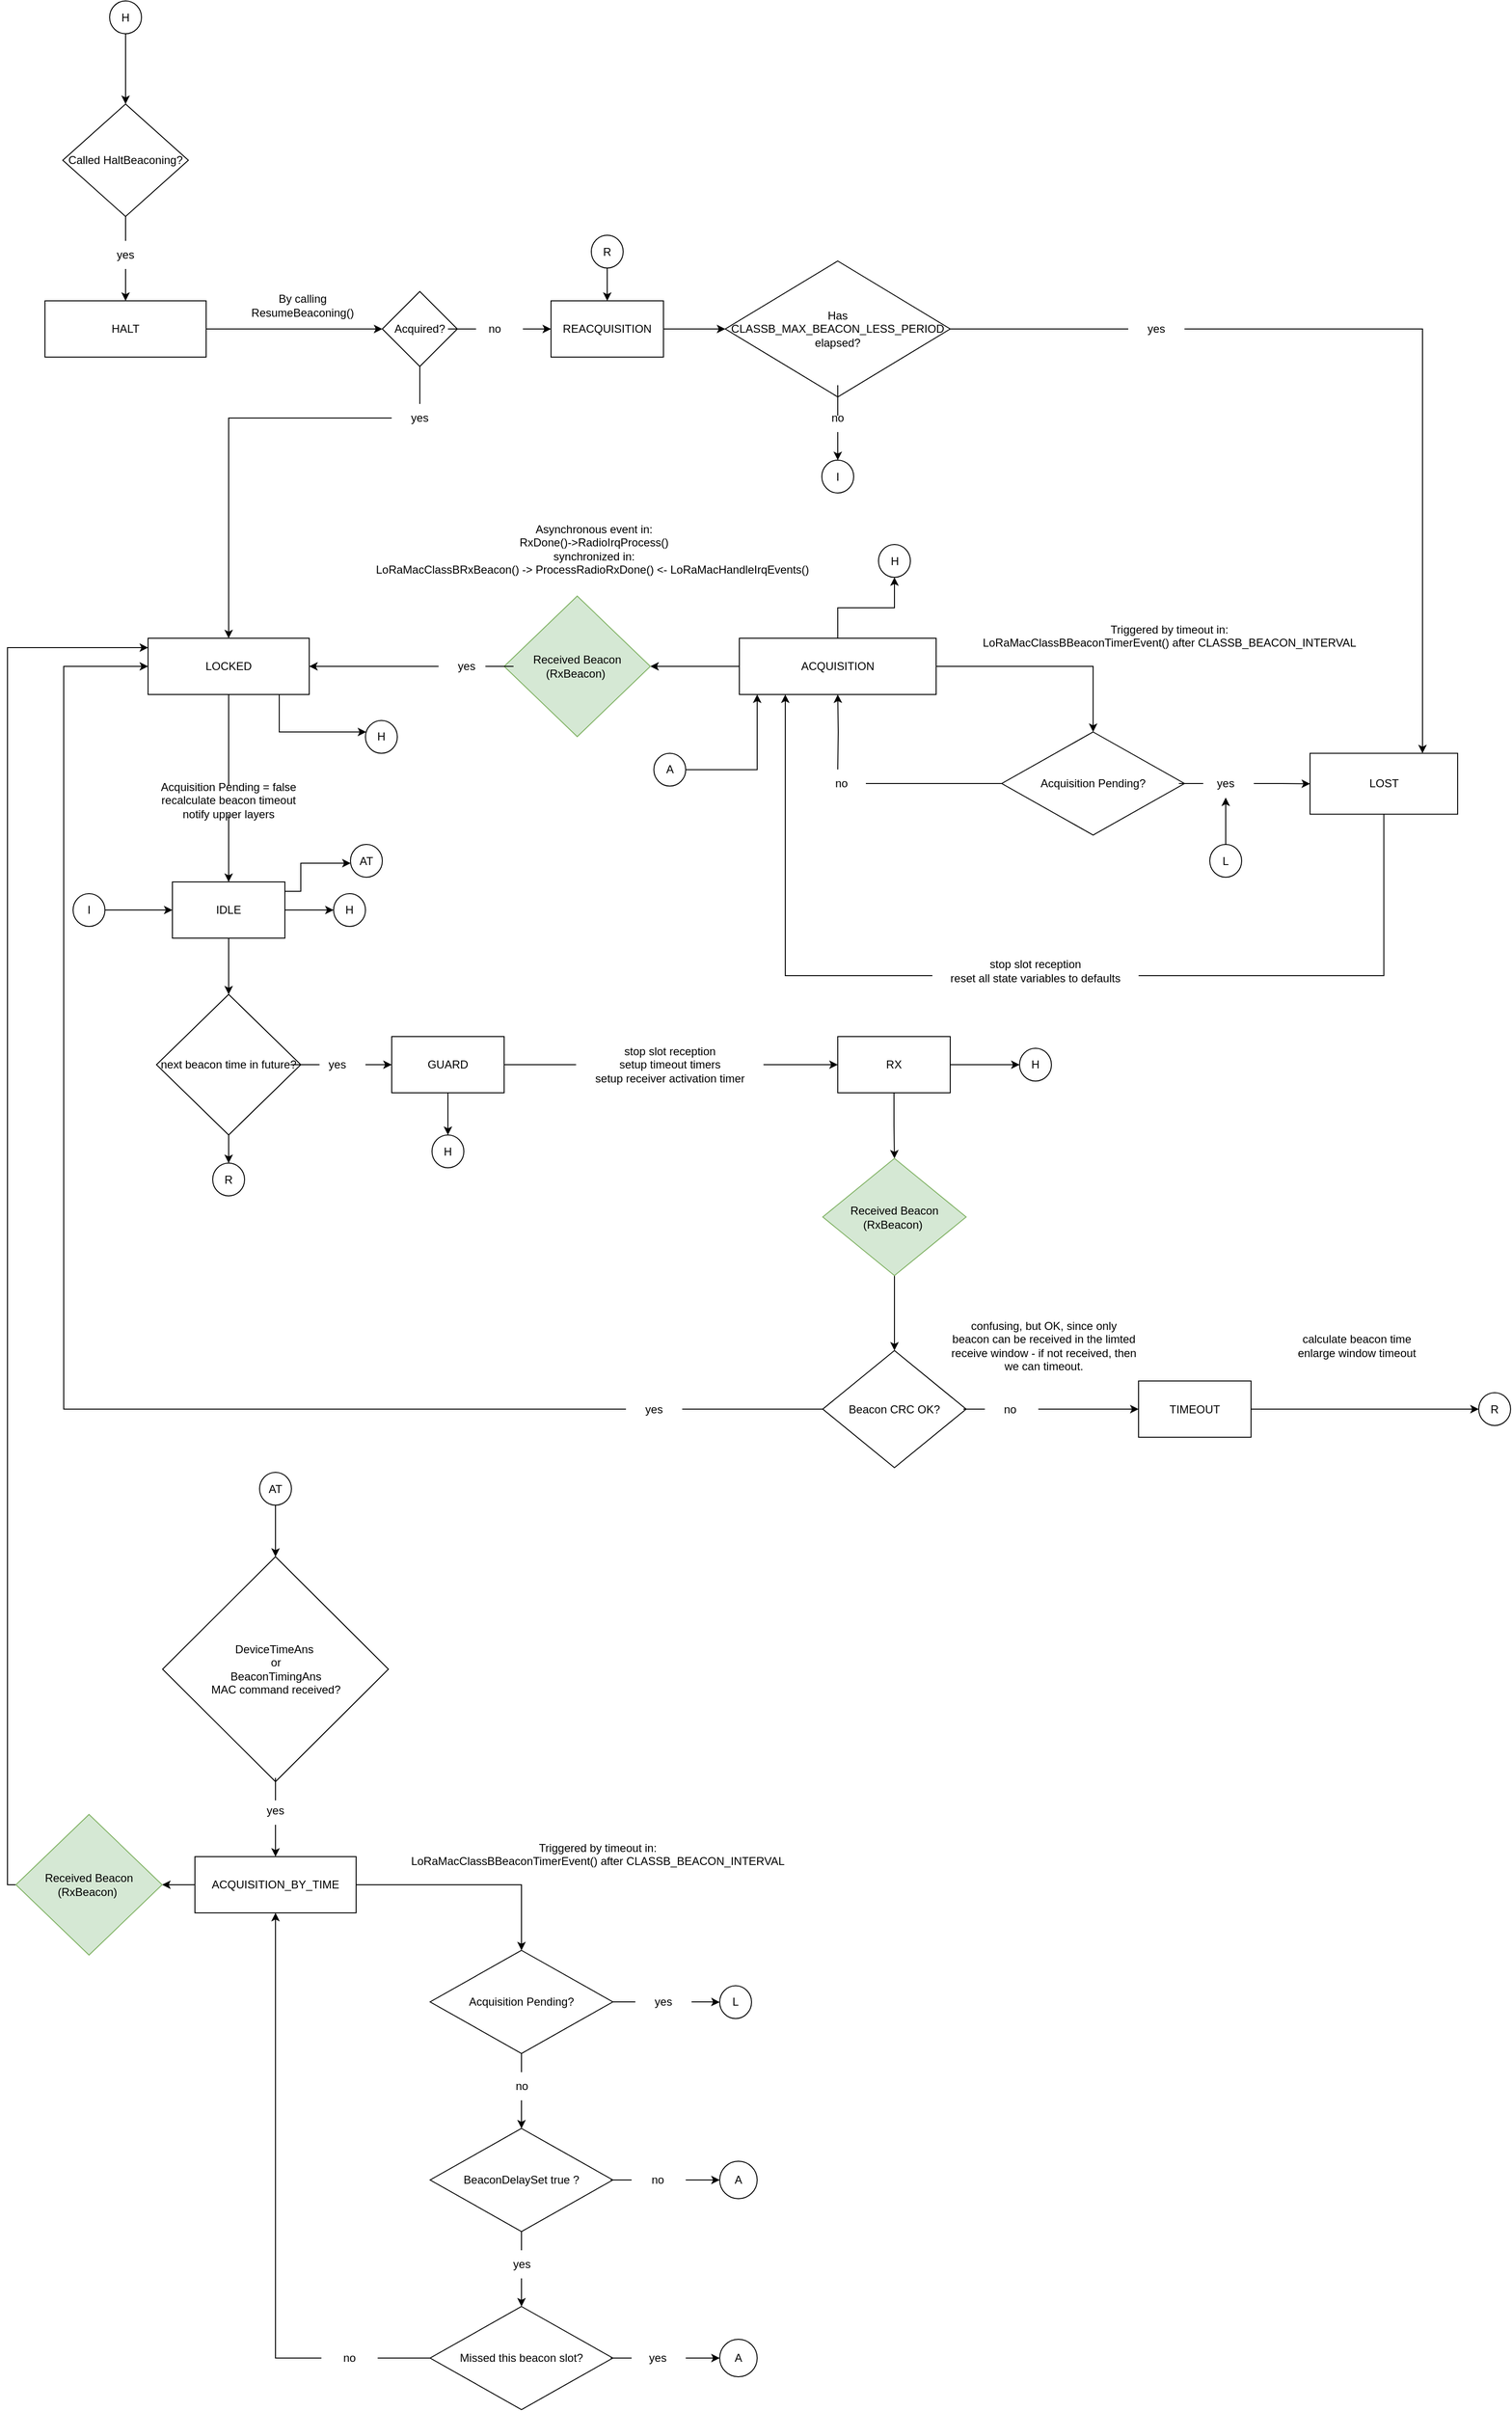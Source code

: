 <mxfile version="17.2.4" type="embed"><diagram name="Page-1" id="8378b5f6-a2b2-b727-a746-972ab9d02e00"><mxGraphModel dx="2426" dy="2471.5" grid="1" gridSize="10" guides="1" tooltips="1" connect="0" arrows="1" fold="1" page="1" pageScale="1.5" pageWidth="1169" pageHeight="827" background="none" math="0" shadow="0"><root><mxCell id="0"/><mxCell id="1" parent="0"/><mxCell id="291" value="" style="edgeStyle=orthogonalEdgeStyle;rounded=0;orthogonalLoop=1;jettySize=auto;html=1;" edge="1" parent="1" source="280" target="290"><mxGeometry relative="1" as="geometry"/></mxCell><mxCell id="306" value="" style="edgeStyle=orthogonalEdgeStyle;rounded=0;orthogonalLoop=1;jettySize=auto;html=1;" edge="1" parent="1" source="280" target="305"><mxGeometry relative="1" as="geometry"/></mxCell><mxCell id="402" value="" style="edgeStyle=orthogonalEdgeStyle;rounded=0;orthogonalLoop=1;jettySize=auto;html=1;" edge="1" parent="1" source="280" target="401"><mxGeometry relative="1" as="geometry"/></mxCell><mxCell id="280" value="ACQUISITION" style="rounded=0;whiteSpace=wrap;html=1;" vertex="1" parent="1"><mxGeometry x="851" y="560" width="210" height="60" as="geometry"/></mxCell><mxCell id="295" value="" style="edgeStyle=orthogonalEdgeStyle;rounded=0;orthogonalLoop=1;jettySize=auto;html=1;startArrow=none;" edge="1" parent="1" source="298" target="296"><mxGeometry relative="1" as="geometry"><mxPoint x="1453.5" y="715" as="targetPoint"/></mxGeometry></mxCell><mxCell id="303" value="" style="edgeStyle=orthogonalEdgeStyle;rounded=0;orthogonalLoop=1;jettySize=auto;html=1;startArrow=none;" edge="1" parent="1" target="280"><mxGeometry relative="1" as="geometry"><mxPoint x="956" y="700" as="sourcePoint"/><mxPoint x="950" y="730" as="targetPoint"/></mxGeometry></mxCell><mxCell id="290" value="Acquisition Pending?" style="rhombus;whiteSpace=wrap;html=1;fillColor=rgb(255, 255, 255);strokeColor=rgb(0, 0, 0);fontColor=rgb(0, 0, 0);rounded=0;" vertex="1" parent="1"><mxGeometry x="1131" y="660" width="195" height="110" as="geometry"/></mxCell><mxCell id="361" value="" style="edgeStyle=orthogonalEdgeStyle;rounded=0;orthogonalLoop=1;jettySize=auto;html=1;startArrow=none;" edge="1" parent="1" source="362" target="280"><mxGeometry relative="1" as="geometry"><mxPoint x="1538.75" y="827.75" as="targetPoint"/><Array as="points"><mxPoint x="1167" y="920"/><mxPoint x="900" y="920"/></Array></mxGeometry></mxCell><mxCell id="296" value="LOST" style="whiteSpace=wrap;html=1;fillColor=rgb(255, 255, 255);strokeColor=rgb(0, 0, 0);fontColor=rgb(0, 0, 0);rounded=0;" vertex="1" parent="1"><mxGeometry x="1460" y="682.75" width="157.5" height="65" as="geometry"/></mxCell><mxCell id="298" value="yes" style="text;html=1;strokeColor=none;fillColor=none;align=center;verticalAlign=middle;whiteSpace=wrap;rounded=0;" vertex="1" parent="1"><mxGeometry x="1340" y="700" width="60" height="30" as="geometry"/></mxCell><mxCell id="299" value="" style="edgeStyle=orthogonalEdgeStyle;rounded=0;orthogonalLoop=1;jettySize=auto;html=1;endArrow=none;" edge="1" parent="1" source="290" target="298"><mxGeometry relative="1" as="geometry"><mxPoint x="1326" y="715" as="sourcePoint"/><mxPoint x="1453.5" y="715" as="targetPoint"/></mxGeometry></mxCell><mxCell id="308" value="" style="edgeStyle=orthogonalEdgeStyle;rounded=0;orthogonalLoop=1;jettySize=auto;html=1;startArrow=none;" edge="1" parent="1" source="311" target="307"><mxGeometry relative="1" as="geometry"/></mxCell><mxCell id="305" value="Received Beacon&lt;br&gt;(RxBeacon)&amp;nbsp;" style="rhombus;whiteSpace=wrap;html=1;fillColor=#d5e8d4;strokeColor=#82b366;rounded=0;" vertex="1" parent="1"><mxGeometry x="600" y="515" width="156" height="150" as="geometry"/></mxCell><mxCell id="331" value="" style="edgeStyle=orthogonalEdgeStyle;rounded=0;orthogonalLoop=1;jettySize=auto;html=1;startArrow=none;" edge="1" parent="1" source="332" target="330"><mxGeometry relative="1" as="geometry"/></mxCell><mxCell id="307" value="LOCKED" style="whiteSpace=wrap;html=1;fillColor=rgb(255, 255, 255);strokeColor=rgb(0, 0, 0);fontColor=rgb(0, 0, 0);rounded=0;" vertex="1" parent="1"><mxGeometry x="220" y="560" width="172" height="60" as="geometry"/></mxCell><mxCell id="309" value="Asynchronous event in:&lt;br&gt;RxDone()-&amp;gt;RadioIrqProcess()&lt;br&gt;synchronized in:&lt;br&gt;&amp;nbsp;LoRaMacClassBRxBeacon() -&amp;gt;&amp;nbsp;ProcessRadioRxDone() &amp;lt;-&amp;nbsp;LoRaMacHandleIrqEvents()&amp;nbsp;&amp;nbsp;" style="text;html=1;strokeColor=none;fillColor=none;align=center;verticalAlign=middle;whiteSpace=wrap;rounded=0;" vertex="1" parent="1"><mxGeometry x="406" y="440" width="580" height="50" as="geometry"/></mxCell><mxCell id="310" value="Triggered by timeout in:&lt;br&gt;LoRaMacClassBBeaconTimerEvent() after CLASSB_BEACON_INTERVAL&lt;br&gt;&lt;span style=&quot;color: rgba(0 , 0 , 0 , 0) ; font-family: monospace ; font-size: 0px&quot;&gt;&amp;nbsp;affafsaffdsfdsfsdf%3CmxGraphModel%3E%3Croot%3E%3CmxCell%20id%3D%220%22%2F%3E%3CmxCell%20id%3D%221%22%20parent%3D%220%22%2F%3E%3CmxCell%20id%3D%222%22%20value%3D%22Asynchronous%20event%20in%3A%26lt%3Bbr%26gt%3BRxDone()-%26amp%3Bgt%3BRadioIrqProcess()%26lt%3Bbr%26gt%3Bsynchronized%20in%3A%26lt%3Bbr%26gt%3B%26amp%3Bnbsp%3BLoRaMacClassBRxBeacon()%20-%26amp%3Bgt%3B%26amp%3Bnbsp%3BProcessRadioRxDone()%20%26amp%3Blt%3B-%26amp%3Bnbsp%3BLoRaMacHandleIrqEvents()%26amp%3Bnbsp%3B%26amp%3Bnbsp%3B%22%20style%3D%22text%3Bhtml%3D1%3BstrokeColor%3Dnone%3BfillColor%3Dnone%3Balign%3Dcenter%3BverticalAlign%3Dmiddle%3BwhiteSpace%3Dwrap%3Brounded%3D0%3B%22%20vertex%3D%221%22%20parent%3D%221%22%3E%3CmxGeometry%20x%3D%22190%22%20y%3D%22170%22%20width%3D%22580%22%20height%3D%2250%22%20as%3D%22geometry%22%2F%3E%3C%2FmxCell%3E%3C%2Froot%3E%3C%2FmxGraphModel%3E&lt;/span&gt;" style="text;html=1;strokeColor=none;fillColor=none;align=center;verticalAlign=middle;whiteSpace=wrap;rounded=0;" vertex="1" parent="1"><mxGeometry x="1020" y="540" width="580" height="50" as="geometry"/></mxCell><mxCell id="311" value="yes" style="text;html=1;strokeColor=none;fillColor=none;align=center;verticalAlign=middle;whiteSpace=wrap;rounded=0;" vertex="1" parent="1"><mxGeometry x="530" y="575" width="60" height="30" as="geometry"/></mxCell><mxCell id="312" value="" style="edgeStyle=orthogonalEdgeStyle;rounded=0;orthogonalLoop=1;jettySize=auto;html=1;endArrow=none;" edge="1" parent="1" source="305" target="311"><mxGeometry relative="1" as="geometry"><mxPoint x="600" y="590" as="sourcePoint"/><mxPoint x="502" y="590" as="targetPoint"/></mxGeometry></mxCell><mxCell id="318" value="" style="edgeStyle=orthogonalEdgeStyle;rounded=0;orthogonalLoop=1;jettySize=auto;html=1;" edge="1" parent="1" source="313" target="317"><mxGeometry relative="1" as="geometry"/></mxCell><mxCell id="313" value="HALT" style="whiteSpace=wrap;html=1;fillColor=rgb(255, 255, 255);strokeColor=rgb(0, 0, 0);fontColor=rgb(0, 0, 0);rounded=0;" vertex="1" parent="1"><mxGeometry x="110" y="200" width="172" height="60" as="geometry"/></mxCell><mxCell id="316" value="By calling ResumeBeaconing()" style="text;html=1;strokeColor=none;fillColor=none;align=center;verticalAlign=middle;whiteSpace=wrap;rounded=0;" vertex="1" parent="1"><mxGeometry x="310" y="190" width="150" height="30" as="geometry"/></mxCell><mxCell id="320" value="" style="edgeStyle=orthogonalEdgeStyle;rounded=0;orthogonalLoop=1;jettySize=auto;html=1;startArrow=none;" edge="1" parent="1" source="322" target="307"><mxGeometry relative="1" as="geometry"><mxPoint x="548" y="420" as="targetPoint"/></mxGeometry></mxCell><mxCell id="325" value="" style="edgeStyle=orthogonalEdgeStyle;rounded=0;orthogonalLoop=1;jettySize=auto;html=1;startArrow=none;" edge="1" parent="1" source="321" target="324"><mxGeometry relative="1" as="geometry"/></mxCell><mxCell id="317" value="Acquired?" style="rhombus;whiteSpace=wrap;html=1;fillColor=rgb(255, 255, 255);strokeColor=rgb(0, 0, 0);fontColor=rgb(0, 0, 0);rounded=0;" vertex="1" parent="1"><mxGeometry x="470" y="190" width="80" height="80" as="geometry"/></mxCell><mxCell id="322" value="yes" style="text;html=1;strokeColor=none;fillColor=none;align=center;verticalAlign=middle;whiteSpace=wrap;rounded=0;" vertex="1" parent="1"><mxGeometry x="480" y="310" width="60" height="30" as="geometry"/></mxCell><mxCell id="323" value="" style="edgeStyle=orthogonalEdgeStyle;rounded=0;orthogonalLoop=1;jettySize=auto;html=1;endArrow=none;" edge="1" parent="1" source="317" target="322"><mxGeometry relative="1" as="geometry"><mxPoint x="520" y="270" as="sourcePoint"/><mxPoint x="416" y="560" as="targetPoint"/></mxGeometry></mxCell><mxCell id="345" value="" style="edgeStyle=orthogonalEdgeStyle;rounded=0;orthogonalLoop=1;jettySize=auto;html=1;" edge="1" parent="1" source="324" target="344"><mxGeometry relative="1" as="geometry"/></mxCell><mxCell id="324" value="REACQUISITION" style="whiteSpace=wrap;html=1;fillColor=rgb(255, 255, 255);strokeColor=rgb(0, 0, 0);fontColor=rgb(0, 0, 0);rounded=0;" vertex="1" parent="1"><mxGeometry x="650" y="200" width="120" height="60" as="geometry"/></mxCell><mxCell id="327" value="" style="edgeStyle=orthogonalEdgeStyle;rounded=0;orthogonalLoop=1;jettySize=auto;html=1;endArrow=none;" edge="1" parent="1" source="290"><mxGeometry relative="1" as="geometry"><mxPoint x="1131" y="715" as="sourcePoint"/><mxPoint x="986" y="715" as="targetPoint"/></mxGeometry></mxCell><mxCell id="328" value="no" style="text;html=1;strokeColor=none;fillColor=none;align=center;verticalAlign=middle;whiteSpace=wrap;rounded=0;" vertex="1" parent="1"><mxGeometry x="930" y="700.25" width="60" height="30" as="geometry"/></mxCell><mxCell id="321" value="no" style="text;html=1;strokeColor=none;fillColor=none;align=center;verticalAlign=middle;whiteSpace=wrap;rounded=0;" vertex="1" parent="1"><mxGeometry x="560" y="215" width="60" height="30" as="geometry"/></mxCell><mxCell id="329" value="" style="edgeStyle=orthogonalEdgeStyle;rounded=0;orthogonalLoop=1;jettySize=auto;html=1;endArrow=none;" edge="1" parent="1" source="317" target="321"><mxGeometry relative="1" as="geometry"><mxPoint x="550" y="230" as="sourcePoint"/><mxPoint x="650" y="230" as="targetPoint"/></mxGeometry></mxCell><mxCell id="335" value="" style="edgeStyle=orthogonalEdgeStyle;rounded=0;orthogonalLoop=1;jettySize=auto;html=1;" edge="1" parent="1" source="330" target="334"><mxGeometry relative="1" as="geometry"/></mxCell><mxCell id="393" value="" style="edgeStyle=orthogonalEdgeStyle;rounded=0;orthogonalLoop=1;jettySize=auto;html=1;" edge="1" parent="1" source="330" target="392"><mxGeometry relative="1" as="geometry"/></mxCell><mxCell id="330" value="IDLE" style="whiteSpace=wrap;html=1;fillColor=rgb(255, 255, 255);strokeColor=rgb(0, 0, 0);fontColor=rgb(0, 0, 0);rounded=0;" vertex="1" parent="1"><mxGeometry x="246" y="820" width="120" height="60" as="geometry"/></mxCell><mxCell id="332" value="Acquisition Pending = false&lt;br&gt;recalculate beacon timeout&lt;br&gt;notify upper layers" style="text;html=1;strokeColor=none;fillColor=none;align=center;verticalAlign=middle;whiteSpace=wrap;rounded=0;" vertex="1" parent="1"><mxGeometry x="221" y="717.75" width="170" height="30" as="geometry"/></mxCell><mxCell id="333" value="" style="edgeStyle=orthogonalEdgeStyle;rounded=0;orthogonalLoop=1;jettySize=auto;html=1;endArrow=none;" edge="1" parent="1" source="307" target="332"><mxGeometry relative="1" as="geometry"><mxPoint x="306" y="620" as="sourcePoint"/><mxPoint x="306" y="900" as="targetPoint"/></mxGeometry></mxCell><mxCell id="337" value="" style="edgeStyle=orthogonalEdgeStyle;rounded=0;orthogonalLoop=1;jettySize=auto;html=1;startArrow=none;" edge="1" parent="1" source="342" target="336"><mxGeometry relative="1" as="geometry"/></mxCell><mxCell id="339" value="" style="edgeStyle=orthogonalEdgeStyle;rounded=0;orthogonalLoop=1;jettySize=auto;html=1;" edge="1" parent="1" source="334" target="338"><mxGeometry relative="1" as="geometry"/></mxCell><mxCell id="334" value="next beacon time in future?" style="rhombus;whiteSpace=wrap;html=1;fillColor=rgb(255, 255, 255);strokeColor=rgb(0, 0, 0);fontColor=rgb(0, 0, 0);rounded=0;" vertex="1" parent="1"><mxGeometry x="229" y="940" width="154" height="150" as="geometry"/></mxCell><mxCell id="357" value="" style="edgeStyle=orthogonalEdgeStyle;rounded=0;orthogonalLoop=1;jettySize=auto;html=1;startArrow=none;" edge="1" parent="1" source="358" target="356"><mxGeometry relative="1" as="geometry"/></mxCell><mxCell id="395" value="" style="edgeStyle=orthogonalEdgeStyle;rounded=0;orthogonalLoop=1;jettySize=auto;html=1;" edge="1" parent="1" source="336" target="394"><mxGeometry relative="1" as="geometry"/></mxCell><mxCell id="336" value="GUARD" style="whiteSpace=wrap;html=1;fillColor=rgb(255, 255, 255);strokeColor=rgb(0, 0, 0);fontColor=rgb(0, 0, 0);rounded=0;" vertex="1" parent="1"><mxGeometry x="480" y="985" width="120" height="60" as="geometry"/></mxCell><mxCell id="338" value="R" style="ellipse;whiteSpace=wrap;html=1;fillColor=rgb(255, 255, 255);strokeColor=rgb(0, 0, 0);fontColor=rgb(0, 0, 0);rounded=0;" vertex="1" parent="1"><mxGeometry x="289" y="1120" width="34" height="35" as="geometry"/></mxCell><mxCell id="341" value="" style="edgeStyle=orthogonalEdgeStyle;rounded=0;orthogonalLoop=1;jettySize=auto;html=1;" edge="1" parent="1" source="340" target="324"><mxGeometry relative="1" as="geometry"/></mxCell><mxCell id="340" value="R" style="ellipse;whiteSpace=wrap;html=1;fillColor=rgb(255, 255, 255);strokeColor=rgb(0, 0, 0);fontColor=rgb(0, 0, 0);rounded=0;" vertex="1" parent="1"><mxGeometry x="693" y="130" width="34" height="35" as="geometry"/></mxCell><mxCell id="342" value="yes" style="text;html=1;strokeColor=none;fillColor=none;align=center;verticalAlign=middle;whiteSpace=wrap;rounded=0;" vertex="1" parent="1"><mxGeometry x="392" y="1000" width="60" height="30" as="geometry"/></mxCell><mxCell id="343" value="" style="edgeStyle=orthogonalEdgeStyle;rounded=0;orthogonalLoop=1;jettySize=auto;html=1;endArrow=none;" edge="1" parent="1" source="334" target="342"><mxGeometry relative="1" as="geometry"><mxPoint x="383" y="1015" as="sourcePoint"/><mxPoint x="480" y="1015" as="targetPoint"/></mxGeometry></mxCell><mxCell id="347" value="" style="edgeStyle=orthogonalEdgeStyle;rounded=0;orthogonalLoop=1;jettySize=auto;html=1;startArrow=none;" edge="1" parent="1" source="348" target="296"><mxGeometry relative="1" as="geometry"><mxPoint x="1216" y="230" as="targetPoint"/><Array as="points"><mxPoint x="1580" y="230"/></Array></mxGeometry></mxCell><mxCell id="351" value="" style="edgeStyle=orthogonalEdgeStyle;rounded=0;orthogonalLoop=1;jettySize=auto;html=1;startArrow=none;" edge="1" parent="1" source="352" target="350"><mxGeometry relative="1" as="geometry"/></mxCell><mxCell id="344" value="Has&lt;br&gt;CLASSB_MAX_BEACON_LESS_PERIOD&lt;br&gt;elapsed?" style="rhombus;whiteSpace=wrap;html=1;fillColor=rgb(255, 255, 255);strokeColor=rgb(0, 0, 0);fontColor=rgb(0, 0, 0);rounded=0;" vertex="1" parent="1"><mxGeometry x="836" y="157.5" width="240" height="145" as="geometry"/></mxCell><mxCell id="348" value="yes" style="text;html=1;strokeColor=none;fillColor=none;align=center;verticalAlign=middle;whiteSpace=wrap;rounded=0;" vertex="1" parent="1"><mxGeometry x="1266" y="215" width="60" height="30" as="geometry"/></mxCell><mxCell id="349" value="" style="edgeStyle=orthogonalEdgeStyle;rounded=0;orthogonalLoop=1;jettySize=auto;html=1;endArrow=none;" edge="1" parent="1" source="344" target="348"><mxGeometry relative="1" as="geometry"><mxPoint x="1076" y="230" as="sourcePoint"/><mxPoint x="1580" y="682.75" as="targetPoint"/><Array as="points"/></mxGeometry></mxCell><mxCell id="350" value="I" style="ellipse;whiteSpace=wrap;html=1;fillColor=rgb(255, 255, 255);strokeColor=rgb(0, 0, 0);fontColor=rgb(0, 0, 0);rounded=0;" vertex="1" parent="1"><mxGeometry x="939" y="370" width="34" height="35" as="geometry"/></mxCell><mxCell id="352" value="no" style="text;html=1;strokeColor=none;fillColor=none;align=center;verticalAlign=middle;whiteSpace=wrap;rounded=0;" vertex="1" parent="1"><mxGeometry x="926" y="310" width="60" height="30" as="geometry"/></mxCell><mxCell id="353" value="" style="edgeStyle=orthogonalEdgeStyle;rounded=0;orthogonalLoop=1;jettySize=auto;html=1;endArrow=none;" edge="1" parent="1" source="344" target="352"><mxGeometry relative="1" as="geometry"><mxPoint x="956" y="302.5" as="sourcePoint"/><mxPoint x="956" y="370" as="targetPoint"/></mxGeometry></mxCell><mxCell id="355" value="" style="edgeStyle=orthogonalEdgeStyle;rounded=0;orthogonalLoop=1;jettySize=auto;html=1;" edge="1" parent="1" source="354" target="330"><mxGeometry relative="1" as="geometry"/></mxCell><mxCell id="354" value="I" style="ellipse;whiteSpace=wrap;html=1;fillColor=rgb(255, 255, 255);strokeColor=rgb(0, 0, 0);fontColor=rgb(0, 0, 0);rounded=0;" vertex="1" parent="1"><mxGeometry x="140" y="832.5" width="34" height="35" as="geometry"/></mxCell><mxCell id="366" value="" style="edgeStyle=orthogonalEdgeStyle;rounded=0;orthogonalLoop=1;jettySize=auto;html=1;" edge="1" parent="1" source="356" target="365"><mxGeometry relative="1" as="geometry"/></mxCell><mxCell id="397" value="" style="edgeStyle=orthogonalEdgeStyle;rounded=0;orthogonalLoop=1;jettySize=auto;html=1;" edge="1" parent="1" source="356" target="396"><mxGeometry relative="1" as="geometry"/></mxCell><mxCell id="356" value="RX" style="whiteSpace=wrap;html=1;fillColor=rgb(255, 255, 255);strokeColor=rgb(0, 0, 0);fontColor=rgb(0, 0, 0);rounded=0;" vertex="1" parent="1"><mxGeometry x="956" y="985" width="120" height="60" as="geometry"/></mxCell><mxCell id="358" value="stop slot reception&lt;br&gt;setup timeout timers&lt;br&gt;setup receiver activation timer" style="text;html=1;strokeColor=none;fillColor=none;align=center;verticalAlign=middle;whiteSpace=wrap;rounded=0;" vertex="1" parent="1"><mxGeometry x="676.75" y="1000" width="200" height="30" as="geometry"/></mxCell><mxCell id="359" value="" style="edgeStyle=orthogonalEdgeStyle;rounded=0;orthogonalLoop=1;jettySize=auto;html=1;endArrow=none;" edge="1" parent="1" source="336" target="358"><mxGeometry relative="1" as="geometry"><mxPoint x="600" y="1015" as="sourcePoint"/><mxPoint x="851" y="1015" as="targetPoint"/></mxGeometry></mxCell><mxCell id="362" value="stop slot reception&lt;br&gt;reset all state variables to defaults" style="text;html=1;strokeColor=none;fillColor=none;align=center;verticalAlign=middle;whiteSpace=wrap;rounded=0;" vertex="1" parent="1"><mxGeometry x="1057" y="900" width="220" height="30" as="geometry"/></mxCell><mxCell id="364" value="" style="edgeStyle=orthogonalEdgeStyle;rounded=0;orthogonalLoop=1;jettySize=auto;html=1;endArrow=none;" edge="1" parent="1" source="296" target="362"><mxGeometry relative="1" as="geometry"><mxPoint x="1538.8" y="747.75" as="sourcePoint"/><mxPoint x="870" y="620" as="targetPoint"/><Array as="points"><mxPoint x="1539" y="920"/><mxPoint x="1167" y="920"/></Array></mxGeometry></mxCell><mxCell id="368" value="" style="edgeStyle=orthogonalEdgeStyle;rounded=0;orthogonalLoop=1;jettySize=auto;html=1;" edge="1" parent="1" source="365" target="367"><mxGeometry relative="1" as="geometry"/></mxCell><mxCell id="365" value="&lt;span&gt;Received Beacon&lt;/span&gt;&lt;br&gt;&lt;span&gt;(RxBeacon)&amp;nbsp;&lt;/span&gt;" style="rhombus;whiteSpace=wrap;html=1;fillColor=#d5e8d4;strokeColor=#82b366;rounded=0;" vertex="1" parent="1"><mxGeometry x="940" y="1115" width="153" height="125" as="geometry"/></mxCell><mxCell id="370" value="" style="edgeStyle=orthogonalEdgeStyle;rounded=0;orthogonalLoop=1;jettySize=auto;html=1;startArrow=none;" edge="1" parent="1" source="371" target="307"><mxGeometry relative="1" as="geometry"><mxPoint x="860" y="1382.5" as="targetPoint"/><Array as="points"><mxPoint x="130" y="1383"/><mxPoint x="130" y="590"/></Array></mxGeometry></mxCell><mxCell id="374" value="" style="edgeStyle=orthogonalEdgeStyle;rounded=0;orthogonalLoop=1;jettySize=auto;html=1;startArrow=none;" edge="1" parent="1" source="376" target="375"><mxGeometry relative="1" as="geometry"><mxPoint x="1189.5" y="1382.5" as="targetPoint"/></mxGeometry></mxCell><mxCell id="367" value="Beacon CRC OK?" style="rhombus;whiteSpace=wrap;html=1;rounded=0;" vertex="1" parent="1"><mxGeometry x="940" y="1320" width="153" height="125" as="geometry"/></mxCell><mxCell id="371" value="yes" style="text;html=1;strokeColor=none;fillColor=none;align=center;verticalAlign=middle;whiteSpace=wrap;rounded=0;" vertex="1" parent="1"><mxGeometry x="730" y="1367.5" width="60" height="30" as="geometry"/></mxCell><mxCell id="372" value="" style="edgeStyle=orthogonalEdgeStyle;rounded=0;orthogonalLoop=1;jettySize=auto;html=1;endArrow=none;" edge="1" parent="1" source="367" target="371"><mxGeometry relative="1" as="geometry"><mxPoint x="940.036" y="1382.471" as="sourcePoint"/><mxPoint x="220" y="590" as="targetPoint"/><Array as="points"><mxPoint x="810" y="1382"/><mxPoint x="810" y="1382"/></Array></mxGeometry></mxCell><mxCell id="380" value="" style="edgeStyle=orthogonalEdgeStyle;rounded=0;orthogonalLoop=1;jettySize=auto;html=1;" edge="1" parent="1" source="375" target="378"><mxGeometry relative="1" as="geometry"><mxPoint x="1466" y="1382.5" as="targetPoint"/></mxGeometry></mxCell><mxCell id="375" value="TIMEOUT" style="whiteSpace=wrap;html=1;fillColor=rgb(255, 255, 255);strokeColor=rgb(0, 0, 0);fontColor=rgb(0, 0, 0);rounded=0;" vertex="1" parent="1"><mxGeometry x="1277" y="1352.5" width="120" height="60" as="geometry"/></mxCell><mxCell id="376" value="no" style="text;html=1;strokeColor=none;fillColor=none;align=center;verticalAlign=middle;whiteSpace=wrap;rounded=0;" vertex="1" parent="1"><mxGeometry x="1110" y="1367.5" width="60" height="30" as="geometry"/></mxCell><mxCell id="377" value="" style="edgeStyle=orthogonalEdgeStyle;rounded=0;orthogonalLoop=1;jettySize=auto;html=1;endArrow=none;" edge="1" parent="1" source="367" target="376"><mxGeometry relative="1" as="geometry"><mxPoint x="1093" y="1382.5" as="sourcePoint"/><mxPoint x="1206" y="1382.5" as="targetPoint"/></mxGeometry></mxCell><mxCell id="378" value="R" style="ellipse;whiteSpace=wrap;html=1;fillColor=rgb(255, 255, 255);strokeColor=rgb(0, 0, 0);fontColor=rgb(0, 0, 0);rounded=0;" vertex="1" parent="1"><mxGeometry x="1640" y="1365" width="34" height="35" as="geometry"/></mxCell><mxCell id="381" value="calculate beacon time&lt;br&gt;enlarge window timeout" style="text;html=1;strokeColor=none;fillColor=none;align=center;verticalAlign=middle;whiteSpace=wrap;rounded=0;" vertex="1" parent="1"><mxGeometry x="1410" y="1300" width="200" height="30" as="geometry"/></mxCell><mxCell id="382" value="confusing, but OK, since only beacon can be received in the limted receive window - if not received, then we can timeout." style="text;html=1;strokeColor=none;fillColor=none;align=center;verticalAlign=middle;whiteSpace=wrap;rounded=0;" vertex="1" parent="1"><mxGeometry x="1076" y="1300" width="200" height="30" as="geometry"/></mxCell><mxCell id="388" value="" style="edgeStyle=orthogonalEdgeStyle;rounded=0;orthogonalLoop=1;jettySize=auto;html=1;" edge="1" parent="1" source="386" target="387"><mxGeometry relative="1" as="geometry"/></mxCell><mxCell id="386" value="H" style="ellipse;whiteSpace=wrap;html=1;fillColor=rgb(255, 255, 255);strokeColor=rgb(0, 0, 0);fontColor=rgb(0, 0, 0);rounded=0;" vertex="1" parent="1"><mxGeometry x="179" y="-120" width="34" height="35" as="geometry"/></mxCell><mxCell id="387" value="Called HaltBeaconing?" style="rhombus;whiteSpace=wrap;html=1;fillColor=rgb(255, 255, 255);strokeColor=rgb(0, 0, 0);fontColor=rgb(0, 0, 0);rounded=0;" vertex="1" parent="1"><mxGeometry x="129" y="-10" width="134" height="120" as="geometry"/></mxCell><mxCell id="391" value="" style="edgeStyle=orthogonalEdgeStyle;rounded=0;orthogonalLoop=1;jettySize=auto;html=1;" edge="1" parent="1" source="389" target="313"><mxGeometry relative="1" as="geometry"/></mxCell><mxCell id="389" value="yes" style="text;html=1;strokeColor=none;fillColor=none;align=center;verticalAlign=middle;whiteSpace=wrap;rounded=0;" vertex="1" parent="1"><mxGeometry x="166" y="136" width="60" height="30" as="geometry"/></mxCell><mxCell id="390" value="" style="edgeStyle=orthogonalEdgeStyle;rounded=0;orthogonalLoop=1;jettySize=auto;html=1;endArrow=none;" edge="1" parent="1" source="387" target="389"><mxGeometry relative="1" as="geometry"><mxPoint x="196" y="120" as="sourcePoint"/><mxPoint x="196" y="200" as="targetPoint"/></mxGeometry></mxCell><mxCell id="392" value="H" style="ellipse;whiteSpace=wrap;html=1;fillColor=rgb(255, 255, 255);strokeColor=rgb(0, 0, 0);fontColor=rgb(0, 0, 0);rounded=0;" vertex="1" parent="1"><mxGeometry x="418" y="832.5" width="34" height="35" as="geometry"/></mxCell><mxCell id="394" value="H" style="ellipse;whiteSpace=wrap;html=1;fillColor=rgb(255, 255, 255);strokeColor=rgb(0, 0, 0);fontColor=rgb(0, 0, 0);rounded=0;" vertex="1" parent="1"><mxGeometry x="523" y="1090" width="34" height="35" as="geometry"/></mxCell><mxCell id="396" value="H" style="ellipse;whiteSpace=wrap;html=1;fillColor=rgb(255, 255, 255);strokeColor=rgb(0, 0, 0);fontColor=rgb(0, 0, 0);rounded=0;" vertex="1" parent="1"><mxGeometry x="1150" y="997.5" width="34" height="35" as="geometry"/></mxCell><mxCell id="398" value="H" style="ellipse;whiteSpace=wrap;html=1;fillColor=rgb(255, 255, 255);strokeColor=rgb(0, 0, 0);fontColor=rgb(0, 0, 0);rounded=0;" vertex="1" parent="1"><mxGeometry x="452" y="647.75" width="34" height="35" as="geometry"/></mxCell><mxCell id="400" value="" style="edgeStyle=orthogonalEdgeStyle;rounded=0;orthogonalLoop=1;jettySize=auto;html=1;startArrow=none;" edge="1" parent="1" source="307" target="398"><mxGeometry relative="1" as="geometry"><mxPoint x="406" y="628" as="sourcePoint"/><mxPoint x="406" y="700.25" as="targetPoint"/><Array as="points"><mxPoint x="360" y="660"/><mxPoint x="469" y="660"/></Array></mxGeometry></mxCell><mxCell id="401" value="H" style="ellipse;whiteSpace=wrap;html=1;fillColor=rgb(255, 255, 255);strokeColor=rgb(0, 0, 0);fontColor=rgb(0, 0, 0);rounded=0;" vertex="1" parent="1"><mxGeometry x="999.5" y="460" width="34" height="35" as="geometry"/></mxCell><mxCell id="455" value="" style="edgeStyle=orthogonalEdgeStyle;rounded=0;orthogonalLoop=1;jettySize=auto;html=1;" edge="1" parent="1" source="403" target="454"><mxGeometry relative="1" as="geometry"/></mxCell><mxCell id="403" value="ACQUISITION_BY_TIME" style="whiteSpace=wrap;html=1;fillColor=rgb(255, 255, 255);strokeColor=rgb(0, 0, 0);fontColor=rgb(0, 0, 0);rounded=0;" vertex="1" parent="1"><mxGeometry x="270" y="1860" width="172" height="60" as="geometry"/></mxCell><mxCell id="406" value="DeviceTimeAns&amp;nbsp;&lt;br&gt;or&lt;br&gt;BeaconTimingAns&lt;br&gt;MAC command received?" style="rhombus;whiteSpace=wrap;html=1;fillColor=rgb(255, 255, 255);strokeColor=rgb(0, 0, 0);fontColor=rgb(0, 0, 0);rounded=0;" vertex="1" parent="1"><mxGeometry x="235.5" y="1540" width="241" height="240" as="geometry"/></mxCell><mxCell id="407" value="" style="edgeStyle=orthogonalEdgeStyle;rounded=0;orthogonalLoop=1;jettySize=auto;html=1;" edge="1" parent="1" source="408" target="403"><mxGeometry relative="1" as="geometry"/></mxCell><mxCell id="408" value="yes" style="text;html=1;strokeColor=none;fillColor=none;align=center;verticalAlign=middle;whiteSpace=wrap;rounded=0;" vertex="1" parent="1"><mxGeometry x="326" y="1796" width="60" height="30" as="geometry"/></mxCell><mxCell id="409" value="" style="edgeStyle=orthogonalEdgeStyle;rounded=0;orthogonalLoop=1;jettySize=auto;html=1;endArrow=none;" edge="1" parent="1" source="406" target="408"><mxGeometry relative="1" as="geometry"><mxPoint x="356" y="1780" as="sourcePoint"/><mxPoint x="356" y="1860" as="targetPoint"/></mxGeometry></mxCell><mxCell id="413" value="" style="edgeStyle=orthogonalEdgeStyle;rounded=0;orthogonalLoop=1;jettySize=auto;html=1;" edge="1" parent="1" source="412" target="406"><mxGeometry relative="1" as="geometry"/></mxCell><mxCell id="412" value="AT" style="ellipse;whiteSpace=wrap;html=1;fillColor=rgb(255, 255, 255);strokeColor=rgb(0, 0, 0);fontColor=rgb(0, 0, 0);rounded=0;" vertex="1" parent="1"><mxGeometry x="339" y="1450" width="34" height="35" as="geometry"/></mxCell><mxCell id="416" value="AT" style="ellipse;whiteSpace=wrap;html=1;fillColor=rgb(255, 255, 255);strokeColor=rgb(0, 0, 0);fontColor=rgb(0, 0, 0);rounded=0;" vertex="1" parent="1"><mxGeometry x="436" y="780" width="34" height="35" as="geometry"/></mxCell><mxCell id="417" value="" style="edgeStyle=orthogonalEdgeStyle;rounded=0;orthogonalLoop=1;jettySize=auto;html=1;" edge="1" parent="1" target="416" source="330"><mxGeometry relative="1" as="geometry"><mxPoint x="383" y="820.0" as="sourcePoint"/><mxPoint x="369.5" y="765.0" as="targetPoint"/><Array as="points"><mxPoint x="383" y="830"/><mxPoint x="383" y="800"/><mxPoint x="457" y="800"/></Array></mxGeometry></mxCell><mxCell id="418" value="" style="edgeStyle=orthogonalEdgeStyle;rounded=0;orthogonalLoop=1;jettySize=auto;html=1;" edge="1" parent="1" target="420" source="403"><mxGeometry relative="1" as="geometry"><mxPoint x="451" y="1890.0" as="sourcePoint"/></mxGeometry></mxCell><mxCell id="425" value="" style="edgeStyle=orthogonalEdgeStyle;rounded=0;orthogonalLoop=1;jettySize=auto;html=1;startArrow=none;" edge="1" parent="1" source="426" target="424"><mxGeometry relative="1" as="geometry"/></mxCell><mxCell id="429" value="" style="edgeStyle=orthogonalEdgeStyle;rounded=0;orthogonalLoop=1;jettySize=auto;html=1;startArrow=none;" edge="1" parent="1" source="449" target="428"><mxGeometry relative="1" as="geometry"/></mxCell><mxCell id="420" value="Acquisition Pending?" style="rhombus;whiteSpace=wrap;html=1;fillColor=rgb(255, 255, 255);strokeColor=rgb(0, 0, 0);fontColor=rgb(0, 0, 0);rounded=0;" vertex="1" parent="1"><mxGeometry x="521" y="1960" width="195" height="110" as="geometry"/></mxCell><mxCell id="421" value="Triggered by timeout in:&lt;br&gt;LoRaMacClassBBeaconTimerEvent() after CLASSB_BEACON_INTERVAL&lt;br&gt;&lt;span style=&quot;color: rgba(0 , 0 , 0 , 0) ; font-family: monospace ; font-size: 0px&quot;&gt;&amp;nbsp;affafsaffdsfdsfsdf%3CmxGraphModel%3E%3Croot%3E%3CmxCell%20id%3D%220%22%2F%3E%3CmxCell%20id%3D%221%22%20parent%3D%220%22%2F%3E%3CmxCell%20id%3D%222%22%20value%3D%22Asynchronous%20event%20in%3A%26lt%3Bbr%26gt%3BRxDone()-%26amp%3Bgt%3BRadioIrqProcess()%26lt%3Bbr%26gt%3Bsynchronized%20in%3A%26lt%3Bbr%26gt%3B%26amp%3Bnbsp%3BLoRaMacClassBRxBeacon()%20-%26amp%3Bgt%3B%26amp%3Bnbsp%3BProcessRadioRxDone()%20%26amp%3Blt%3B-%26amp%3Bnbsp%3BLoRaMacHandleIrqEvents()%26amp%3Bnbsp%3B%26amp%3Bnbsp%3B%22%20style%3D%22text%3Bhtml%3D1%3BstrokeColor%3Dnone%3BfillColor%3Dnone%3Balign%3Dcenter%3BverticalAlign%3Dmiddle%3BwhiteSpace%3Dwrap%3Brounded%3D0%3B%22%20vertex%3D%221%22%20parent%3D%221%22%3E%3CmxGeometry%20x%3D%22190%22%20y%3D%22170%22%20width%3D%22580%22%20height%3D%2250%22%20as%3D%22geometry%22%2F%3E%3C%2FmxCell%3E%3C%2Froot%3E%3C%2FmxGraphModel%3E&lt;/span&gt;" style="text;html=1;strokeColor=none;fillColor=none;align=center;verticalAlign=middle;whiteSpace=wrap;rounded=0;" vertex="1" parent="1"><mxGeometry x="410" y="1840" width="580" height="50" as="geometry"/></mxCell><mxCell id="424" value="L" style="ellipse;whiteSpace=wrap;html=1;fillColor=rgb(255, 255, 255);strokeColor=rgb(0, 0, 0);fontColor=rgb(0, 0, 0);rounded=0;" vertex="1" parent="1"><mxGeometry x="830" y="1997.75" width="34" height="35" as="geometry"/></mxCell><mxCell id="426" value="yes" style="text;html=1;strokeColor=none;fillColor=none;align=center;verticalAlign=middle;whiteSpace=wrap;rounded=0;" vertex="1" parent="1"><mxGeometry x="740" y="2000" width="60" height="30" as="geometry"/></mxCell><mxCell id="427" value="" style="edgeStyle=orthogonalEdgeStyle;rounded=0;orthogonalLoop=1;jettySize=auto;html=1;endArrow=none;" edge="1" parent="1" source="420" target="426"><mxGeometry relative="1" as="geometry"><mxPoint x="715.941" y="2015.033" as="sourcePoint"/><mxPoint x="830.0" y="2015.3" as="targetPoint"/></mxGeometry></mxCell><mxCell id="434" value="" style="edgeStyle=orthogonalEdgeStyle;rounded=0;orthogonalLoop=1;jettySize=auto;html=1;startArrow=none;" edge="1" parent="1" source="435" target="433"><mxGeometry relative="1" as="geometry"/></mxCell><mxCell id="438" value="" style="edgeStyle=orthogonalEdgeStyle;rounded=0;orthogonalLoop=1;jettySize=auto;html=1;startArrow=none;" edge="1" parent="1" source="447" target="437"><mxGeometry relative="1" as="geometry"/></mxCell><mxCell id="428" value="BeaconDelaySet true ?" style="rhombus;whiteSpace=wrap;html=1;fillColor=rgb(255, 255, 255);strokeColor=rgb(0, 0, 0);fontColor=rgb(0, 0, 0);rounded=0;" vertex="1" parent="1"><mxGeometry x="521" y="2150" width="195" height="110" as="geometry"/></mxCell><mxCell id="432" value="" style="edgeStyle=orthogonalEdgeStyle;rounded=0;orthogonalLoop=1;jettySize=auto;html=1;" edge="1" parent="1" source="430" target="280"><mxGeometry relative="1" as="geometry"><mxPoint x="873.75" y="700.25" as="targetPoint"/><Array as="points"><mxPoint x="870" y="700"/></Array></mxGeometry></mxCell><mxCell id="430" value="A" style="ellipse;whiteSpace=wrap;html=1;fillColor=rgb(255, 255, 255);strokeColor=rgb(0, 0, 0);fontColor=rgb(0, 0, 0);rounded=0;" vertex="1" parent="1"><mxGeometry x="759.75" y="682.75" width="34" height="35" as="geometry"/></mxCell><mxCell id="433" value="A" style="ellipse;whiteSpace=wrap;html=1;fillColor=rgb(255, 255, 255);strokeColor=rgb(0, 0, 0);fontColor=rgb(0, 0, 0);rounded=0;" vertex="1" parent="1"><mxGeometry x="830" y="2185" width="40" height="40" as="geometry"/></mxCell><mxCell id="435" value="no" style="text;html=1;strokeColor=none;fillColor=none;align=center;verticalAlign=middle;whiteSpace=wrap;rounded=0;" vertex="1" parent="1"><mxGeometry x="733.75" y="2190" width="60" height="30" as="geometry"/></mxCell><mxCell id="436" value="" style="edgeStyle=orthogonalEdgeStyle;rounded=0;orthogonalLoop=1;jettySize=auto;html=1;endArrow=none;" edge="1" parent="1" source="428" target="435"><mxGeometry relative="1" as="geometry"><mxPoint x="716" y="2205" as="sourcePoint"/><mxPoint x="830" y="2205" as="targetPoint"/></mxGeometry></mxCell><mxCell id="440" value="" style="edgeStyle=orthogonalEdgeStyle;rounded=0;orthogonalLoop=1;jettySize=auto;html=1;startArrow=none;" edge="1" parent="1" source="445" target="403"><mxGeometry relative="1" as="geometry"><mxPoint x="441" y="2395" as="targetPoint"/><Array as="points"><mxPoint x="356" y="2395"/></Array></mxGeometry></mxCell><mxCell id="442" value="" style="edgeStyle=orthogonalEdgeStyle;rounded=0;orthogonalLoop=1;jettySize=auto;html=1;startArrow=none;" edge="1" parent="1" source="443" target="441"><mxGeometry relative="1" as="geometry"/></mxCell><mxCell id="437" value="Missed this beacon slot?" style="rhombus;whiteSpace=wrap;html=1;fillColor=rgb(255, 255, 255);strokeColor=rgb(0, 0, 0);fontColor=rgb(0, 0, 0);rounded=0;" vertex="1" parent="1"><mxGeometry x="521" y="2340" width="195" height="110" as="geometry"/></mxCell><mxCell id="441" value="A" style="ellipse;whiteSpace=wrap;html=1;fillColor=rgb(255, 255, 255);strokeColor=rgb(0, 0, 0);fontColor=rgb(0, 0, 0);rounded=0;" vertex="1" parent="1"><mxGeometry x="830" y="2375" width="40" height="40" as="geometry"/></mxCell><mxCell id="443" value="yes" style="text;html=1;strokeColor=none;fillColor=none;align=center;verticalAlign=middle;whiteSpace=wrap;rounded=0;" vertex="1" parent="1"><mxGeometry x="733.75" y="2380" width="60" height="30" as="geometry"/></mxCell><mxCell id="444" value="" style="edgeStyle=orthogonalEdgeStyle;rounded=0;orthogonalLoop=1;jettySize=auto;html=1;endArrow=none;" edge="1" parent="1" source="437" target="443"><mxGeometry relative="1" as="geometry"><mxPoint x="716" y="2395" as="sourcePoint"/><mxPoint x="811" y="2395" as="targetPoint"/></mxGeometry></mxCell><mxCell id="445" value="no" style="text;html=1;strokeColor=none;fillColor=none;align=center;verticalAlign=middle;whiteSpace=wrap;rounded=0;" vertex="1" parent="1"><mxGeometry x="405" y="2380" width="60" height="30" as="geometry"/></mxCell><mxCell id="446" value="" style="edgeStyle=orthogonalEdgeStyle;rounded=0;orthogonalLoop=1;jettySize=auto;html=1;endArrow=none;" edge="1" parent="1" source="437" target="445"><mxGeometry relative="1" as="geometry"><mxPoint x="521.081" y="2395.045" as="sourcePoint"/><mxPoint x="356.0" y="1920" as="targetPoint"/></mxGeometry></mxCell><mxCell id="447" value="yes" style="text;html=1;strokeColor=none;fillColor=none;align=center;verticalAlign=middle;whiteSpace=wrap;rounded=0;" vertex="1" parent="1"><mxGeometry x="588.5" y="2280" width="60" height="30" as="geometry"/></mxCell><mxCell id="448" value="" style="edgeStyle=orthogonalEdgeStyle;rounded=0;orthogonalLoop=1;jettySize=auto;html=1;endArrow=none;" edge="1" parent="1" source="428" target="447"><mxGeometry relative="1" as="geometry"><mxPoint x="618.5" y="2260" as="sourcePoint"/><mxPoint x="618.5" y="2340" as="targetPoint"/></mxGeometry></mxCell><mxCell id="449" value="no" style="text;html=1;strokeColor=none;fillColor=none;align=center;verticalAlign=middle;whiteSpace=wrap;rounded=0;" vertex="1" parent="1"><mxGeometry x="588.5" y="2090" width="60" height="30" as="geometry"/></mxCell><mxCell id="450" value="" style="edgeStyle=orthogonalEdgeStyle;rounded=0;orthogonalLoop=1;jettySize=auto;html=1;endArrow=none;" edge="1" parent="1" source="420" target="449"><mxGeometry relative="1" as="geometry"><mxPoint x="618.5" y="2070" as="sourcePoint"/><mxPoint x="618.5" y="2150" as="targetPoint"/></mxGeometry></mxCell><mxCell id="453" value="" style="edgeStyle=orthogonalEdgeStyle;rounded=0;orthogonalLoop=1;jettySize=auto;html=1;" edge="1" parent="1" source="451" target="298"><mxGeometry relative="1" as="geometry"/></mxCell><mxCell id="451" value="L" style="ellipse;whiteSpace=wrap;html=1;fillColor=rgb(255, 255, 255);strokeColor=rgb(0, 0, 0);fontColor=rgb(0, 0, 0);rounded=0;" vertex="1" parent="1"><mxGeometry x="1353" y="780" width="34" height="35" as="geometry"/></mxCell><mxCell id="457" value="" style="edgeStyle=orthogonalEdgeStyle;rounded=0;orthogonalLoop=1;jettySize=auto;html=1;" edge="1" parent="1" source="454" target="307"><mxGeometry relative="1" as="geometry"><mxPoint x="100" y="1160" as="targetPoint"/><Array as="points"><mxPoint x="70" y="1890"/><mxPoint x="70" y="570"/></Array></mxGeometry></mxCell><mxCell id="454" value="Received Beacon&lt;br&gt;(RxBeacon)&amp;nbsp;" style="rhombus;whiteSpace=wrap;html=1;fillColor=#d5e8d4;strokeColor=#82b366;rounded=0;" vertex="1" parent="1"><mxGeometry x="79" y="1815" width="156" height="150" as="geometry"/></mxCell></root></mxGraphModel></diagram></mxfile>